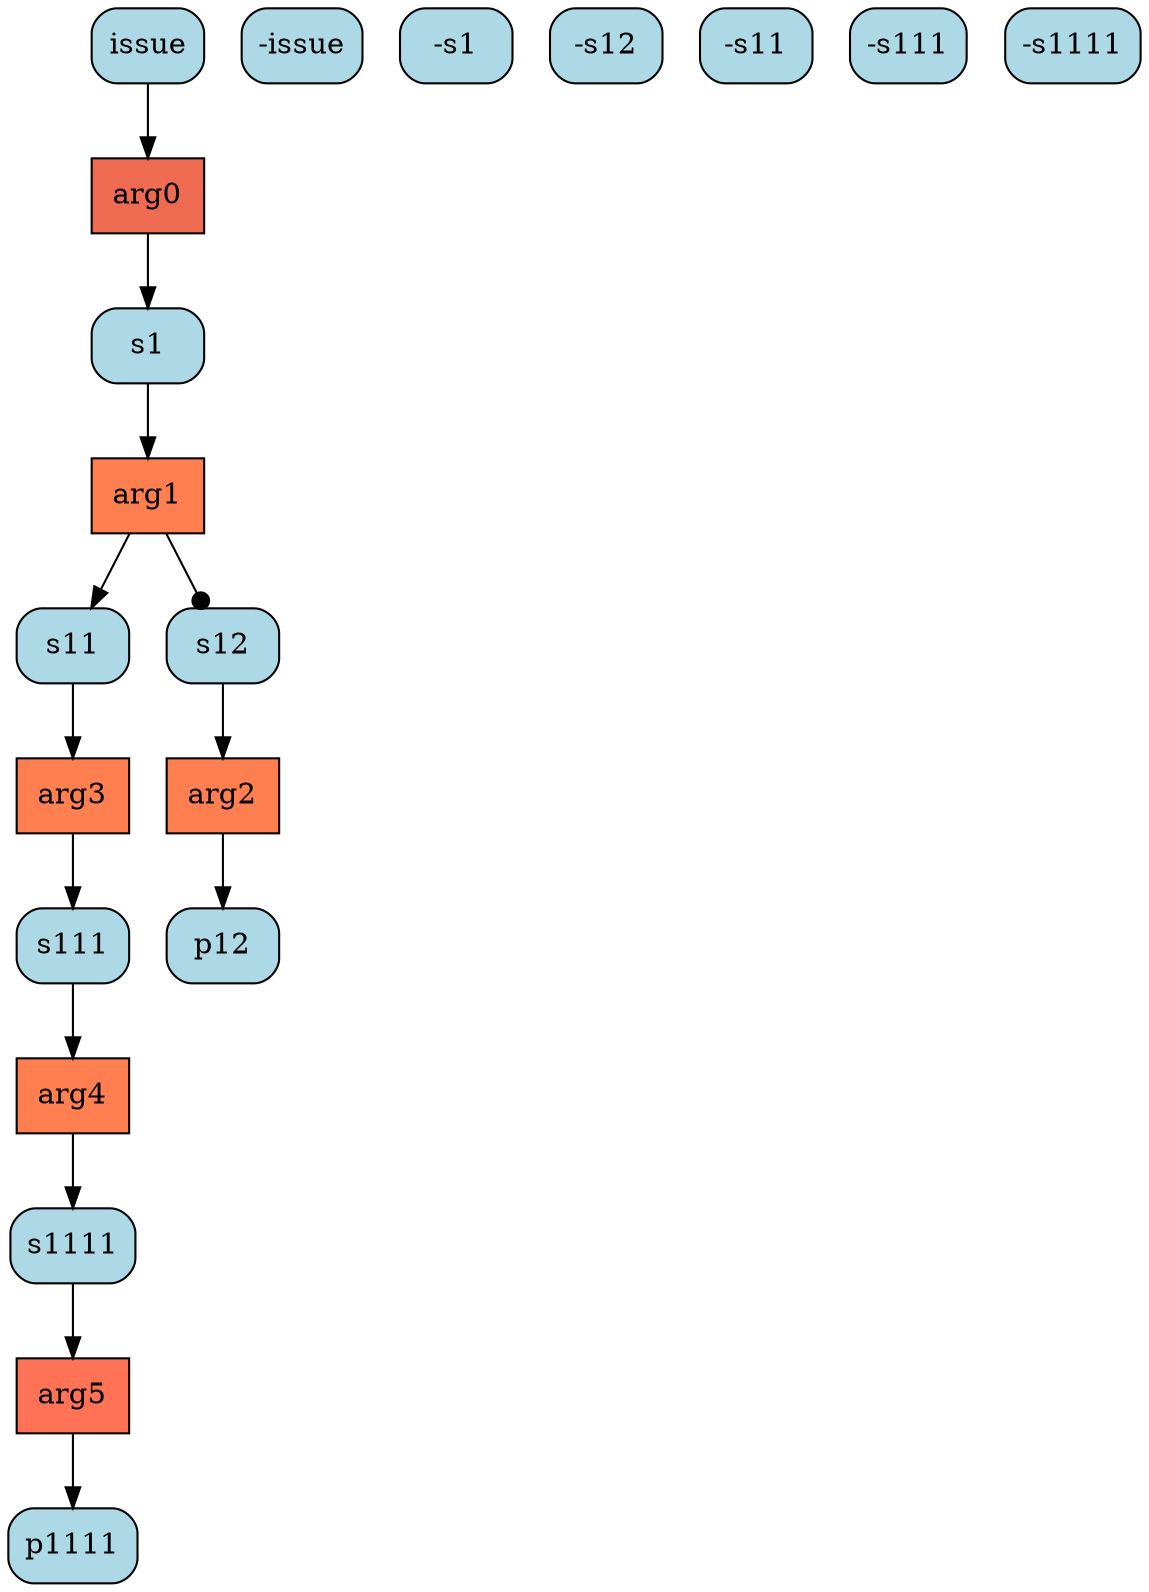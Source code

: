 digraph G{ 
"arg0" [color="black", fillcolor="coral2",fixedsize=false, shape=box, style="filled"]; 
"issue" [color="black", fillcolor="lightblue", fixedsize=false,  shape="box", style="rounded,filled"]; 
"-issue" [color="black", fillcolor="lightblue", fixedsize=false,  shape="box", style="rounded,filled"]; 
"s1" [color="black", fillcolor="lightblue", fixedsize=false,  shape="box", style="rounded,filled"]; 
"arg1" [color="black", fillcolor="coral",fixedsize=false, shape=box, style="filled"]; 
"-s1" [color="black", fillcolor="lightblue", fixedsize=false,  shape="box", style="rounded,filled"]; 
"s11" [color="black", fillcolor="lightblue", fixedsize=false,  shape="box", style="rounded,filled"]; 
"s12" [color="black", fillcolor="lightblue", fixedsize=false,  shape="box", style="rounded,filled"]; 
"arg2" [color="black", fillcolor="coral",fixedsize=false, shape=box, style="filled"]; 
"-s12" [color="black", fillcolor="lightblue", fixedsize=false,  shape="box", style="rounded,filled"]; 
"p12" [color="black", fillcolor="lightblue", fixedsize=false,  shape="box", style="rounded,filled"]; 
"arg3" [color="black", fillcolor="coral",fixedsize=false, shape=box, style="filled"]; 
"-s11" [color="black", fillcolor="lightblue", fixedsize=false,  shape="box", style="rounded,filled"]; 
"s111" [color="black", fillcolor="lightblue", fixedsize=false,  shape="box", style="rounded,filled"]; 
"arg4" [color="black", fillcolor="coral",fixedsize=false, shape=box, style="filled"]; 
"-s111" [color="black", fillcolor="lightblue", fixedsize=false,  shape="box", style="rounded,filled"]; 
"s1111" [color="black", fillcolor="lightblue", fixedsize=false,  shape="box", style="rounded,filled"]; 
"arg5" [color="black", fillcolor="coral1",fixedsize=false, shape=box, style="filled"]; 
"-s1111" [color="black", fillcolor="lightblue", fixedsize=false,  shape="box", style="rounded,filled"]; 
"p1111" [color="black", fillcolor="lightblue", fixedsize=false,  shape="box", style="rounded,filled"]; 
"issue" -> "arg0" ; 
"arg0" -> "s1" ; 
"s1" -> "arg1" ; 
"arg1" -> "s11" ; 
"arg1" -> "s12" [arrowhead=dot] ; 
"s12" -> "arg2" ; 
"arg2" -> "p12" ; 
"s11" -> "arg3" ; 
"arg3" -> "s111" ; 
"s111" -> "arg4" ; 
"arg4" -> "s1111" ; 
"s1111" -> "arg5" ; 
"arg5" -> "p1111" ; 
}
